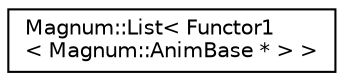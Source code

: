 digraph "圖形化之類別階層"
{
  edge [fontname="Helvetica",fontsize="10",labelfontname="Helvetica",labelfontsize="10"];
  node [fontname="Helvetica",fontsize="10",shape=record];
  rankdir="LR";
  Node1 [label="Magnum::List\< Functor1\l\< Magnum::AnimBase * \> \>",height=0.2,width=0.4,color="black", fillcolor="white", style="filled",URL="$class_magnum_1_1_list.html"];
}
